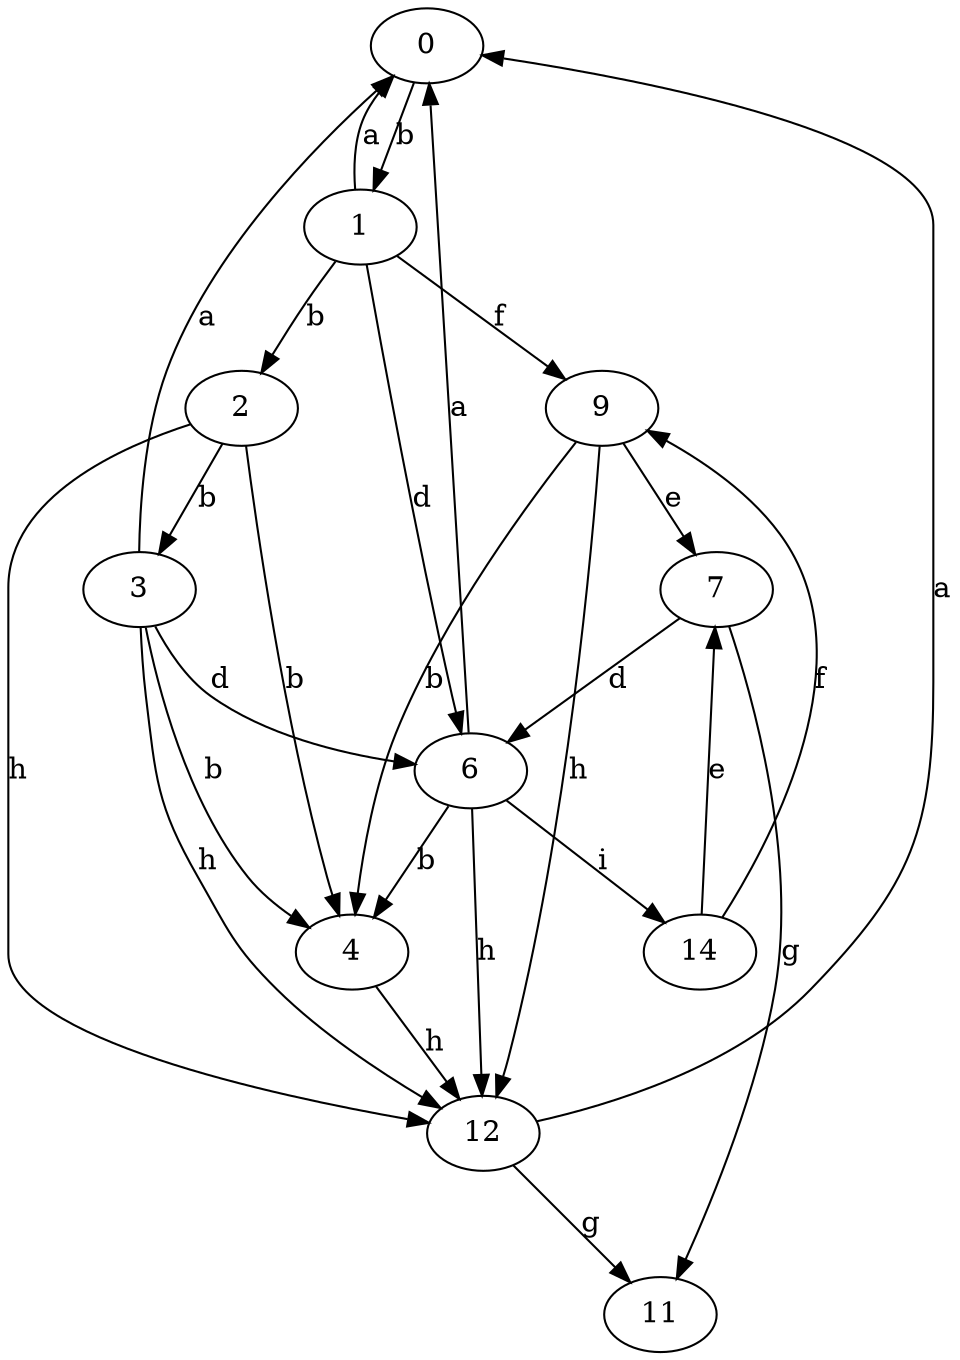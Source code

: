 strict digraph  {
0;
1;
2;
3;
4;
6;
7;
9;
11;
12;
14;
0 -> 1  [label=b];
1 -> 0  [label=a];
1 -> 2  [label=b];
1 -> 6  [label=d];
1 -> 9  [label=f];
2 -> 3  [label=b];
2 -> 4  [label=b];
2 -> 12  [label=h];
3 -> 0  [label=a];
3 -> 4  [label=b];
3 -> 6  [label=d];
3 -> 12  [label=h];
4 -> 12  [label=h];
6 -> 0  [label=a];
6 -> 4  [label=b];
6 -> 12  [label=h];
6 -> 14  [label=i];
7 -> 6  [label=d];
7 -> 11  [label=g];
9 -> 4  [label=b];
9 -> 7  [label=e];
9 -> 12  [label=h];
12 -> 0  [label=a];
12 -> 11  [label=g];
14 -> 7  [label=e];
14 -> 9  [label=f];
}
